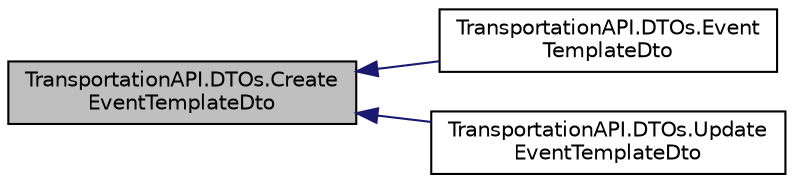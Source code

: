 digraph "TransportationAPI.DTOs.CreateEventTemplateDto"
{
 // LATEX_PDF_SIZE
  edge [fontname="Helvetica",fontsize="10",labelfontname="Helvetica",labelfontsize="10"];
  node [fontname="Helvetica",fontsize="10",shape=record];
  rankdir="LR";
  Node1 [label="TransportationAPI.DTOs.Create\lEventTemplateDto",height=0.2,width=0.4,color="black", fillcolor="grey75", style="filled", fontcolor="black",tooltip=" "];
  Node1 -> Node2 [dir="back",color="midnightblue",fontsize="10",style="solid",fontname="Helvetica"];
  Node2 [label="TransportationAPI.DTOs.Event\lTemplateDto",height=0.2,width=0.4,color="black", fillcolor="white", style="filled",URL="$class_transportation_a_p_i_1_1_d_t_os_1_1_event_template_dto.html",tooltip=" "];
  Node1 -> Node3 [dir="back",color="midnightblue",fontsize="10",style="solid",fontname="Helvetica"];
  Node3 [label="TransportationAPI.DTOs.Update\lEventTemplateDto",height=0.2,width=0.4,color="black", fillcolor="white", style="filled",URL="$class_transportation_a_p_i_1_1_d_t_os_1_1_update_event_template_dto.html",tooltip=" "];
}
